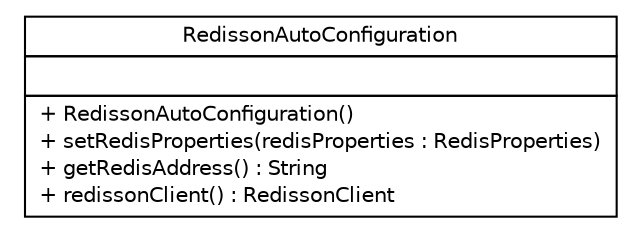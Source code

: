 #!/usr/local/bin/dot
#
# Class diagram 
# Generated by UMLGraph version R5_6-24-gf6e263 (http://www.umlgraph.org/)
#

digraph G {
	edge [fontname="Helvetica",fontsize=10,labelfontname="Helvetica",labelfontsize=10];
	node [fontname="Helvetica",fontsize=10,shape=plaintext];
	nodesep=0.25;
	ranksep=0.5;
	// top.infra.cloudready.boot.RedissonAutoConfiguration
	c0 [label=<<table title="top.infra.cloudready.boot.RedissonAutoConfiguration" border="0" cellborder="1" cellspacing="0" cellpadding="2" port="p" href="./RedissonAutoConfiguration.html">
		<tr><td><table border="0" cellspacing="0" cellpadding="1">
<tr><td align="center" balign="center"> RedissonAutoConfiguration </td></tr>
		</table></td></tr>
		<tr><td><table border="0" cellspacing="0" cellpadding="1">
<tr><td align="left" balign="left">  </td></tr>
		</table></td></tr>
		<tr><td><table border="0" cellspacing="0" cellpadding="1">
<tr><td align="left" balign="left"> + RedissonAutoConfiguration() </td></tr>
<tr><td align="left" balign="left"> + setRedisProperties(redisProperties : RedisProperties) </td></tr>
<tr><td align="left" balign="left"> + getRedisAddress() : String </td></tr>
<tr><td align="left" balign="left"> + redissonClient() : RedissonClient </td></tr>
		</table></td></tr>
		</table>>, URL="./RedissonAutoConfiguration.html", fontname="Helvetica", fontcolor="black", fontsize=10.0];
}

